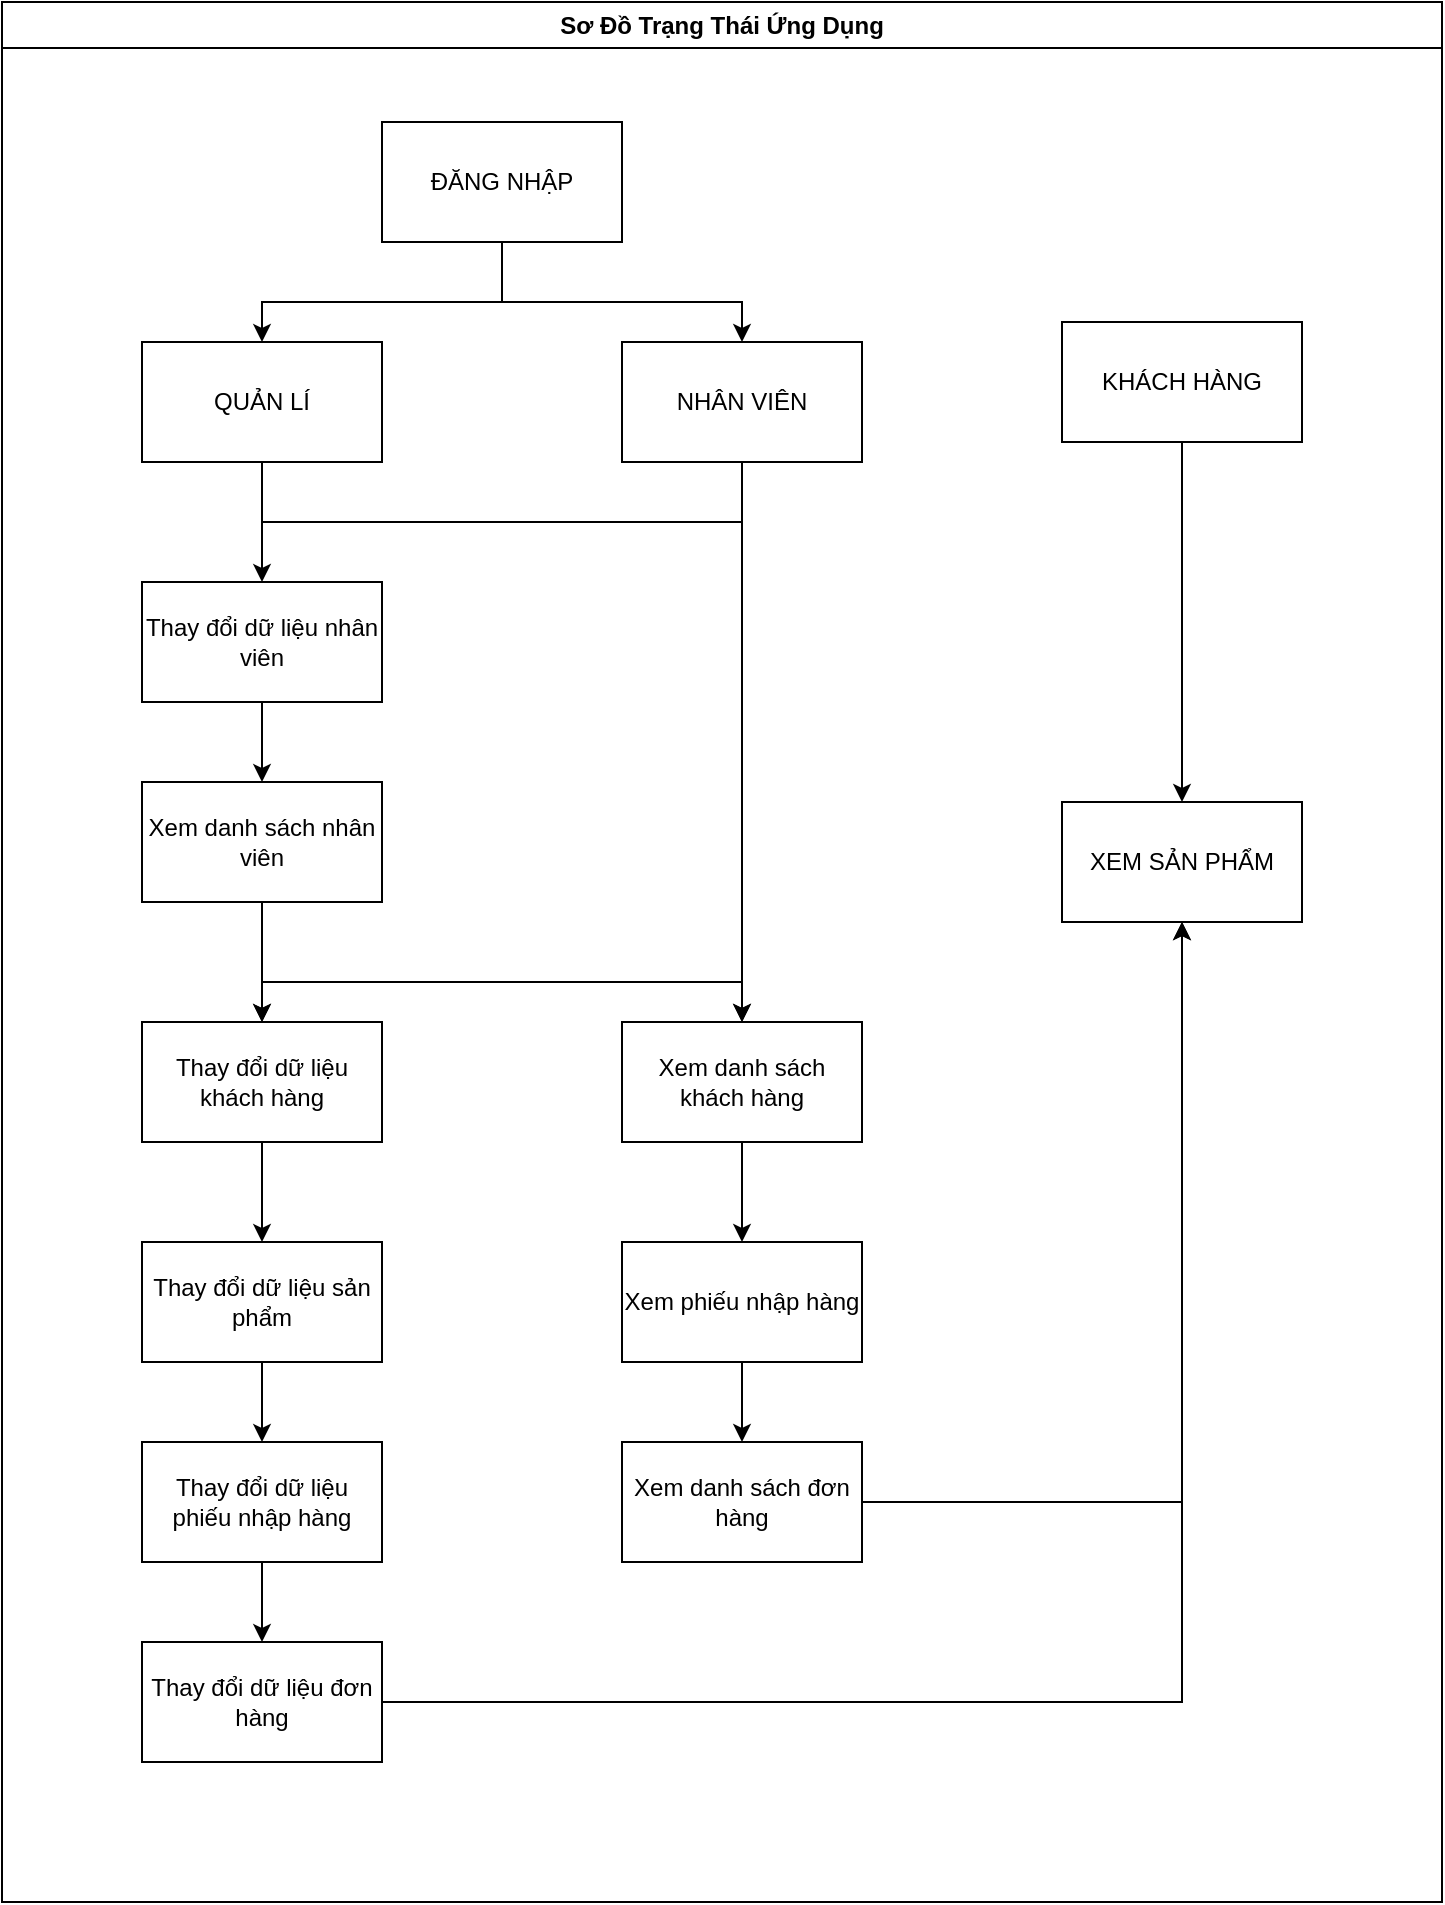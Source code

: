 <mxfile version="20.5.3" type="device"><diagram id="yKKYG7f5HTFe-VyGRIua" name="Trang-1"><mxGraphModel dx="2566" dy="2311" grid="1" gridSize="10" guides="1" tooltips="1" connect="1" arrows="1" fold="1" page="1" pageScale="1" pageWidth="827" pageHeight="1169" math="0" shadow="0"><root><mxCell id="0"/><mxCell id="1" parent="0"/><mxCell id="u24_NBO2QQEBriTw9lpU-1" value="Sơ Đồ Trạng Thái Ứng Dụng" style="swimlane;whiteSpace=wrap;html=1;" vertex="1" parent="1"><mxGeometry x="54" y="-220" width="720" height="950" as="geometry"/></mxCell><mxCell id="u24_NBO2QQEBriTw9lpU-2" value="ĐĂNG NHẬP" style="rounded=0;whiteSpace=wrap;html=1;" vertex="1" parent="u24_NBO2QQEBriTw9lpU-1"><mxGeometry x="190" y="60" width="120" height="60" as="geometry"/></mxCell><mxCell id="u24_NBO2QQEBriTw9lpU-7" value="" style="edgeStyle=orthogonalEdgeStyle;rounded=0;orthogonalLoop=1;jettySize=auto;html=1;" edge="1" parent="u24_NBO2QQEBriTw9lpU-1" source="u24_NBO2QQEBriTw9lpU-4" target="u24_NBO2QQEBriTw9lpU-6"><mxGeometry relative="1" as="geometry"/></mxCell><mxCell id="u24_NBO2QQEBriTw9lpU-4" value="Xem danh sách nhân viên" style="rounded=0;whiteSpace=wrap;html=1;" vertex="1" parent="u24_NBO2QQEBriTw9lpU-1"><mxGeometry x="70" y="390" width="120" height="60" as="geometry"/></mxCell><mxCell id="u24_NBO2QQEBriTw9lpU-15" value="" style="edgeStyle=orthogonalEdgeStyle;rounded=0;orthogonalLoop=1;jettySize=auto;html=1;entryX=0.5;entryY=0;entryDx=0;entryDy=0;" edge="1" parent="u24_NBO2QQEBriTw9lpU-1" source="u24_NBO2QQEBriTw9lpU-5" target="u24_NBO2QQEBriTw9lpU-4"><mxGeometry relative="1" as="geometry"><mxPoint x="460" y="230" as="targetPoint"/></mxGeometry></mxCell><mxCell id="u24_NBO2QQEBriTw9lpU-5" value="Thay đổi dữ liệu nhân viên" style="rounded=0;whiteSpace=wrap;html=1;" vertex="1" parent="u24_NBO2QQEBriTw9lpU-1"><mxGeometry x="70" y="290" width="120" height="60" as="geometry"/></mxCell><mxCell id="u24_NBO2QQEBriTw9lpU-9" value="" style="edgeStyle=orthogonalEdgeStyle;rounded=0;orthogonalLoop=1;jettySize=auto;html=1;" edge="1" parent="u24_NBO2QQEBriTw9lpU-1" source="u24_NBO2QQEBriTw9lpU-6" target="u24_NBO2QQEBriTw9lpU-8"><mxGeometry relative="1" as="geometry"/></mxCell><mxCell id="u24_NBO2QQEBriTw9lpU-6" value="Thay đổi dữ liệu khách hàng" style="rounded=0;whiteSpace=wrap;html=1;" vertex="1" parent="u24_NBO2QQEBriTw9lpU-1"><mxGeometry x="70" y="510" width="120" height="60" as="geometry"/></mxCell><mxCell id="u24_NBO2QQEBriTw9lpU-11" value="" style="edgeStyle=orthogonalEdgeStyle;rounded=0;orthogonalLoop=1;jettySize=auto;html=1;" edge="1" parent="u24_NBO2QQEBriTw9lpU-1" source="u24_NBO2QQEBriTw9lpU-8" target="u24_NBO2QQEBriTw9lpU-10"><mxGeometry relative="1" as="geometry"/></mxCell><mxCell id="u24_NBO2QQEBriTw9lpU-8" value="Thay đổi dữ liệu sản phẩm" style="rounded=0;whiteSpace=wrap;html=1;" vertex="1" parent="u24_NBO2QQEBriTw9lpU-1"><mxGeometry x="70" y="620" width="120" height="60" as="geometry"/></mxCell><mxCell id="u24_NBO2QQEBriTw9lpU-13" value="" style="edgeStyle=orthogonalEdgeStyle;rounded=0;orthogonalLoop=1;jettySize=auto;html=1;" edge="1" parent="u24_NBO2QQEBriTw9lpU-1" source="u24_NBO2QQEBriTw9lpU-10" target="u24_NBO2QQEBriTw9lpU-12"><mxGeometry relative="1" as="geometry"/></mxCell><mxCell id="u24_NBO2QQEBriTw9lpU-10" value="Thay đổi dữ liệu phiếu nhập hàng" style="rounded=0;whiteSpace=wrap;html=1;" vertex="1" parent="u24_NBO2QQEBriTw9lpU-1"><mxGeometry x="70" y="720" width="120" height="60" as="geometry"/></mxCell><mxCell id="u24_NBO2QQEBriTw9lpU-12" value="Thay đổi dữ liệu đơn hàng" style="rounded=0;whiteSpace=wrap;html=1;" vertex="1" parent="u24_NBO2QQEBriTw9lpU-1"><mxGeometry x="70" y="820" width="120" height="60" as="geometry"/></mxCell><mxCell id="u24_NBO2QQEBriTw9lpU-20" value="" style="edgeStyle=orthogonalEdgeStyle;rounded=0;orthogonalLoop=1;jettySize=auto;html=1;" edge="1" parent="u24_NBO2QQEBriTw9lpU-1" source="u24_NBO2QQEBriTw9lpU-19" target="u24_NBO2QQEBriTw9lpU-5"><mxGeometry relative="1" as="geometry"/></mxCell><mxCell id="u24_NBO2QQEBriTw9lpU-19" value="QUẢN LÍ" style="rounded=0;whiteSpace=wrap;html=1;" vertex="1" parent="u24_NBO2QQEBriTw9lpU-1"><mxGeometry x="70" y="170" width="120" height="60" as="geometry"/></mxCell><mxCell id="u24_NBO2QQEBriTw9lpU-23" value="" style="edgeStyle=orthogonalEdgeStyle;rounded=0;orthogonalLoop=1;jettySize=auto;html=1;" edge="1" parent="u24_NBO2QQEBriTw9lpU-1" source="u24_NBO2QQEBriTw9lpU-21" target="u24_NBO2QQEBriTw9lpU-22"><mxGeometry relative="1" as="geometry"/></mxCell><mxCell id="u24_NBO2QQEBriTw9lpU-21" value="NHÂN VIÊN&lt;br&gt;" style="rounded=0;whiteSpace=wrap;html=1;" vertex="1" parent="u24_NBO2QQEBriTw9lpU-1"><mxGeometry x="310" y="170" width="120" height="60" as="geometry"/></mxCell><mxCell id="u24_NBO2QQEBriTw9lpU-27" value="" style="edgeStyle=orthogonalEdgeStyle;rounded=0;orthogonalLoop=1;jettySize=auto;html=1;" edge="1" parent="u24_NBO2QQEBriTw9lpU-1" source="u24_NBO2QQEBriTw9lpU-22" target="u24_NBO2QQEBriTw9lpU-26"><mxGeometry relative="1" as="geometry"/></mxCell><mxCell id="u24_NBO2QQEBriTw9lpU-22" value="Xem danh sách khách hàng" style="rounded=0;whiteSpace=wrap;html=1;" vertex="1" parent="u24_NBO2QQEBriTw9lpU-1"><mxGeometry x="310" y="510" width="120" height="60" as="geometry"/></mxCell><mxCell id="u24_NBO2QQEBriTw9lpU-24" value="" style="endArrow=classic;html=1;rounded=0;exitX=0.5;exitY=1;exitDx=0;exitDy=0;entryX=0.5;entryY=0;entryDx=0;entryDy=0;" edge="1" parent="u24_NBO2QQEBriTw9lpU-1" source="u24_NBO2QQEBriTw9lpU-21" target="u24_NBO2QQEBriTw9lpU-6"><mxGeometry width="50" height="50" relative="1" as="geometry"><mxPoint x="440" y="420" as="sourcePoint"/><mxPoint x="490" y="370" as="targetPoint"/><Array as="points"><mxPoint x="370" y="490"/><mxPoint x="130" y="490"/></Array></mxGeometry></mxCell><mxCell id="u24_NBO2QQEBriTw9lpU-25" value="" style="endArrow=classic;html=1;rounded=0;exitX=0.5;exitY=1;exitDx=0;exitDy=0;entryX=0.5;entryY=0;entryDx=0;entryDy=0;" edge="1" parent="u24_NBO2QQEBriTw9lpU-1" source="u24_NBO2QQEBriTw9lpU-19" target="u24_NBO2QQEBriTw9lpU-22"><mxGeometry width="50" height="50" relative="1" as="geometry"><mxPoint x="430" y="380" as="sourcePoint"/><mxPoint x="480" y="330" as="targetPoint"/><Array as="points"><mxPoint x="130" y="260"/><mxPoint x="370" y="260"/></Array></mxGeometry></mxCell><mxCell id="u24_NBO2QQEBriTw9lpU-29" value="" style="edgeStyle=orthogonalEdgeStyle;rounded=0;orthogonalLoop=1;jettySize=auto;html=1;" edge="1" parent="u24_NBO2QQEBriTw9lpU-1" source="u24_NBO2QQEBriTw9lpU-26" target="u24_NBO2QQEBriTw9lpU-28"><mxGeometry relative="1" as="geometry"/></mxCell><mxCell id="u24_NBO2QQEBriTw9lpU-26" value="Xem phiếu nhập hàng" style="rounded=0;whiteSpace=wrap;html=1;" vertex="1" parent="u24_NBO2QQEBriTw9lpU-1"><mxGeometry x="310" y="620" width="120" height="60" as="geometry"/></mxCell><mxCell id="u24_NBO2QQEBriTw9lpU-28" value="Xem danh sách đơn hàng" style="rounded=0;whiteSpace=wrap;html=1;" vertex="1" parent="u24_NBO2QQEBriTw9lpU-1"><mxGeometry x="310" y="720" width="120" height="60" as="geometry"/></mxCell><mxCell id="u24_NBO2QQEBriTw9lpU-30" value="" style="endArrow=classic;html=1;rounded=0;exitX=0.5;exitY=1;exitDx=0;exitDy=0;entryX=0.5;entryY=0;entryDx=0;entryDy=0;" edge="1" parent="u24_NBO2QQEBriTw9lpU-1" source="u24_NBO2QQEBriTw9lpU-2" target="u24_NBO2QQEBriTw9lpU-19"><mxGeometry width="50" height="50" relative="1" as="geometry"><mxPoint x="440" y="220" as="sourcePoint"/><mxPoint x="490" y="170" as="targetPoint"/><Array as="points"><mxPoint x="250" y="150"/><mxPoint x="130" y="150"/></Array></mxGeometry></mxCell><mxCell id="u24_NBO2QQEBriTw9lpU-31" value="" style="endArrow=classic;html=1;rounded=0;exitX=0.5;exitY=1;exitDx=0;exitDy=0;entryX=0.5;entryY=0;entryDx=0;entryDy=0;" edge="1" parent="u24_NBO2QQEBriTw9lpU-1" source="u24_NBO2QQEBriTw9lpU-2" target="u24_NBO2QQEBriTw9lpU-21"><mxGeometry width="50" height="50" relative="1" as="geometry"><mxPoint x="440" y="220" as="sourcePoint"/><mxPoint x="490" y="170" as="targetPoint"/><Array as="points"><mxPoint x="250" y="150"/><mxPoint x="370" y="150"/></Array></mxGeometry></mxCell><mxCell id="u24_NBO2QQEBriTw9lpU-34" value="" style="edgeStyle=orthogonalEdgeStyle;rounded=0;orthogonalLoop=1;jettySize=auto;html=1;" edge="1" parent="u24_NBO2QQEBriTw9lpU-1" source="u24_NBO2QQEBriTw9lpU-32" target="u24_NBO2QQEBriTw9lpU-33"><mxGeometry relative="1" as="geometry"/></mxCell><mxCell id="u24_NBO2QQEBriTw9lpU-32" value="KHÁCH HÀNG" style="rounded=0;whiteSpace=wrap;html=1;" vertex="1" parent="u24_NBO2QQEBriTw9lpU-1"><mxGeometry x="530" y="160" width="120" height="60" as="geometry"/></mxCell><mxCell id="u24_NBO2QQEBriTw9lpU-33" value="XEM SẢN PHẨM" style="rounded=0;whiteSpace=wrap;html=1;" vertex="1" parent="u24_NBO2QQEBriTw9lpU-1"><mxGeometry x="530" y="400" width="120" height="60" as="geometry"/></mxCell><mxCell id="u24_NBO2QQEBriTw9lpU-37" value="" style="endArrow=classic;html=1;rounded=0;exitX=1;exitY=0.5;exitDx=0;exitDy=0;entryX=0.5;entryY=1;entryDx=0;entryDy=0;" edge="1" parent="u24_NBO2QQEBriTw9lpU-1" source="u24_NBO2QQEBriTw9lpU-12" target="u24_NBO2QQEBriTw9lpU-33"><mxGeometry width="50" height="50" relative="1" as="geometry"><mxPoint x="456" y="910" as="sourcePoint"/><mxPoint x="506" y="860" as="targetPoint"/><Array as="points"><mxPoint x="590" y="850"/></Array></mxGeometry></mxCell><mxCell id="u24_NBO2QQEBriTw9lpU-38" value="" style="endArrow=classic;html=1;rounded=0;exitX=1;exitY=0.5;exitDx=0;exitDy=0;entryX=0.5;entryY=1;entryDx=0;entryDy=0;" edge="1" parent="u24_NBO2QQEBriTw9lpU-1" source="u24_NBO2QQEBriTw9lpU-28" target="u24_NBO2QQEBriTw9lpU-33"><mxGeometry width="50" height="50" relative="1" as="geometry"><mxPoint x="456" y="770" as="sourcePoint"/><mxPoint x="506" y="720" as="targetPoint"/><Array as="points"><mxPoint x="590" y="750"/></Array></mxGeometry></mxCell></root></mxGraphModel></diagram></mxfile>